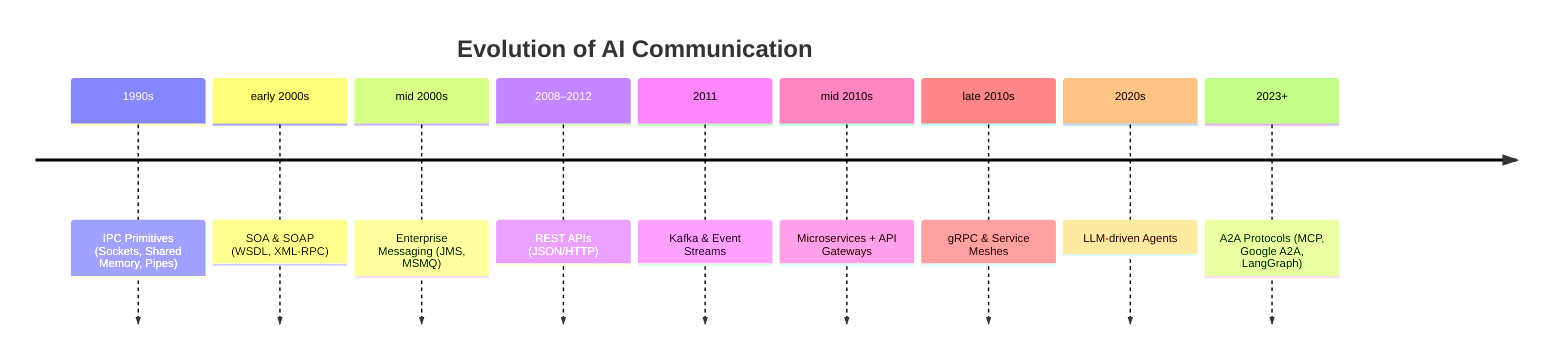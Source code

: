 timeline
    title Evolution of AI Communication
    1990s : IPC Primitives (Sockets, Shared Memory, Pipes)
    early 2000s : SOA & SOAP (WSDL, XML-RPC)
    mid 2000s : Enterprise Messaging (JMS, MSMQ)
    2008–2012 : REST APIs (JSON/HTTP)
    2011 : Kafka & Event Streams
    mid 2010s : Microservices + API Gateways
    late 2010s : gRPC & Service Meshes
    2020s : LLM-driven Agents
    2023+ : A2A Protocols (MCP, Google A2A, LangGraph)